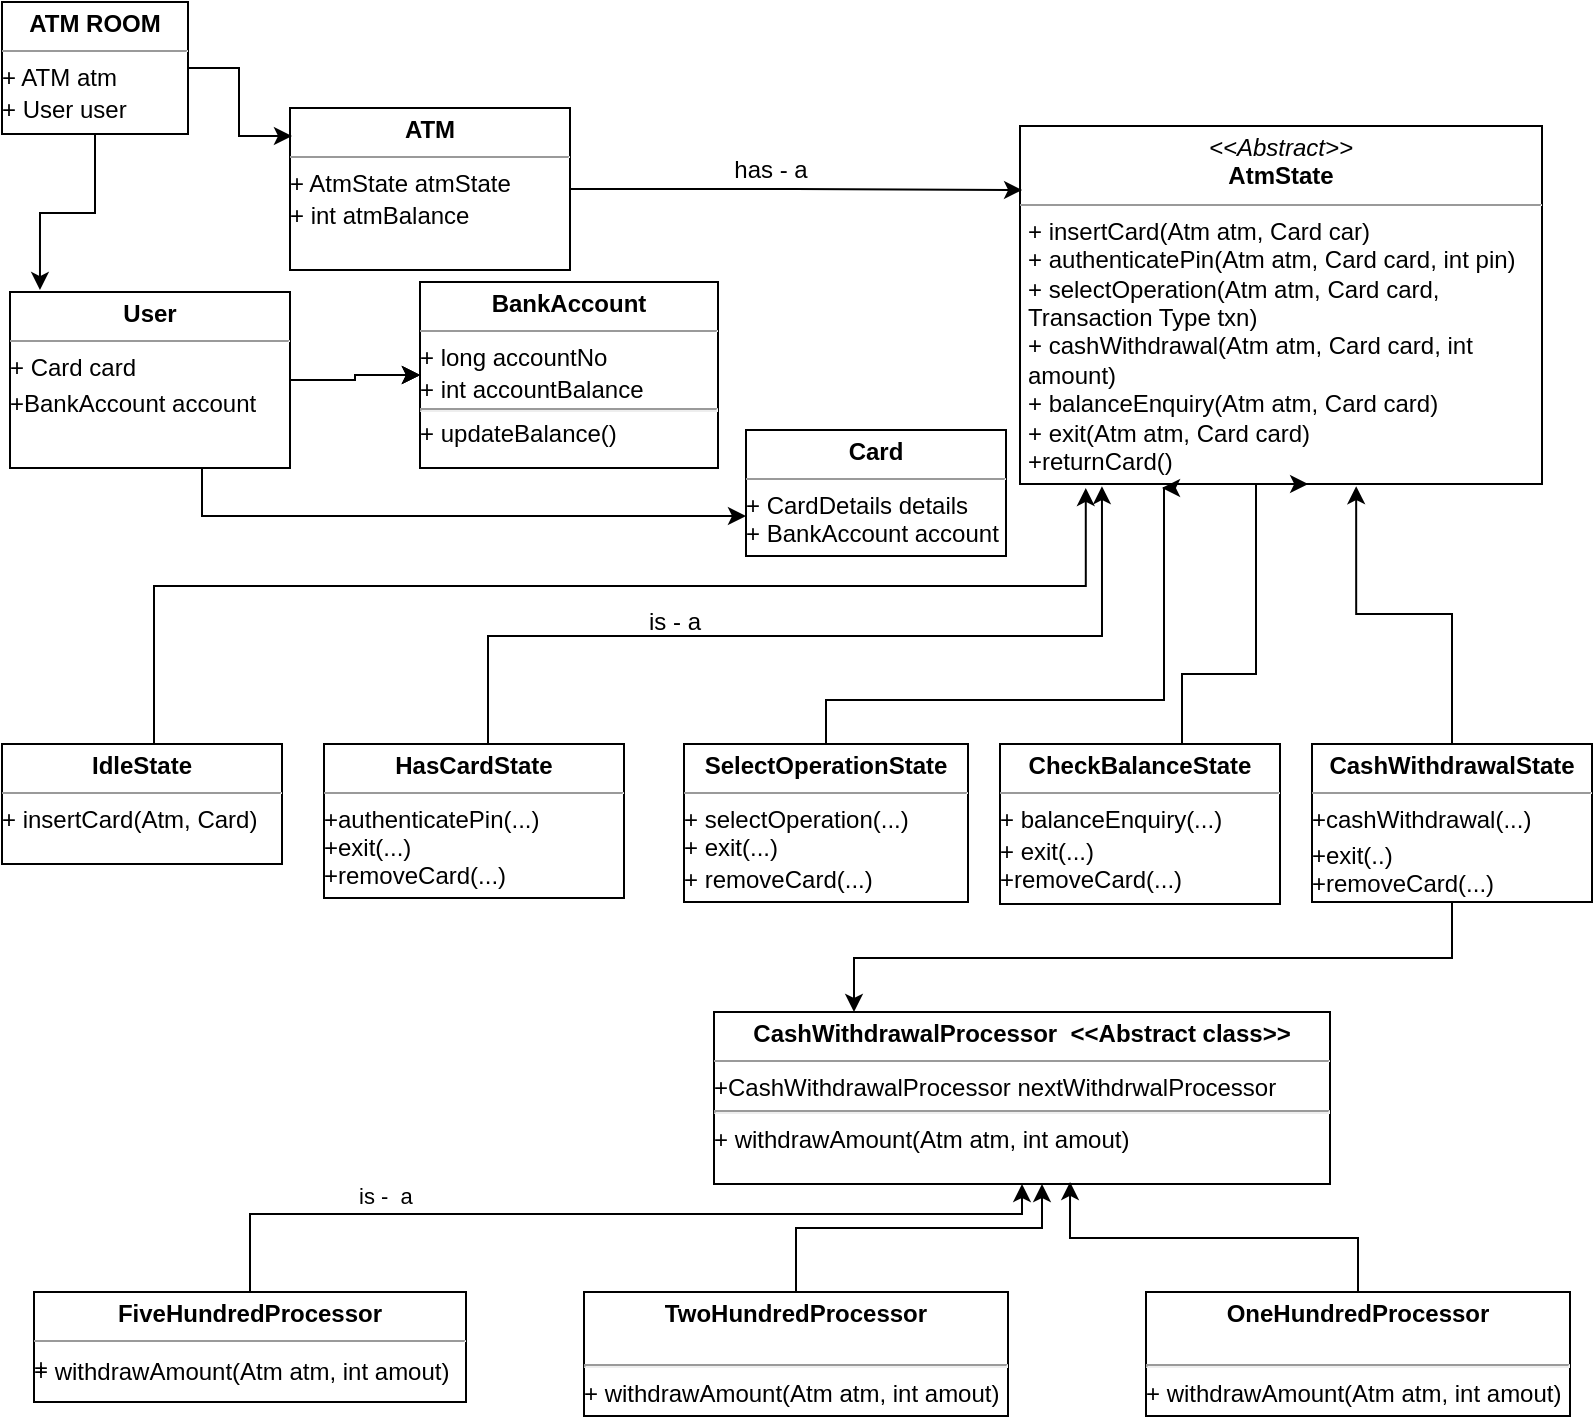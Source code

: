 <mxfile version="22.1.2" type="device">
  <diagram name="Page-1" id="qYrl6wCBt_gwKvnKPoP9">
    <mxGraphModel dx="864" dy="516" grid="0" gridSize="10" guides="1" tooltips="1" connect="1" arrows="1" fold="1" page="1" pageScale="1" pageWidth="850" pageHeight="1100" math="0" shadow="0">
      <root>
        <mxCell id="0" />
        <mxCell id="1" parent="0" />
        <mxCell id="SrF-_V-JRI1PlISVrxSo-1" value="&lt;p style=&quot;margin:0px;margin-top:4px;text-align:center;&quot;&gt;&lt;i&gt;&amp;lt;&amp;lt;Abstract&amp;gt;&amp;gt;&lt;/i&gt;&lt;br&gt;&lt;b&gt;AtmState&lt;/b&gt;&lt;/p&gt;&lt;hr size=&quot;1&quot;&gt;&lt;p style=&quot;margin:0px;margin-left:4px;&quot;&gt;+ insertCard(Atm atm, Card car)&lt;br&gt;+ authenticatePin(Atm atm, Card card, int pin)&lt;/p&gt;&lt;p style=&quot;margin:0px;margin-left:4px;&quot;&gt;+ selectOperation(Atm atm, Card card, Transaction Type txn)&lt;/p&gt;&lt;p style=&quot;margin:0px;margin-left:4px;&quot;&gt;+ cashWithdrawal(Atm atm, Card card, int amount)&lt;/p&gt;&lt;p style=&quot;margin:0px;margin-left:4px;&quot;&gt;+ balanceEnquiry(Atm atm, Card card)&lt;/p&gt;&lt;p style=&quot;margin:0px;margin-left:4px;&quot;&gt;+ exit(Atm atm, Card card)&lt;/p&gt;&lt;p style=&quot;margin:0px;margin-left:4px;&quot;&gt;+returnCard()&lt;/p&gt;" style="verticalAlign=top;align=left;overflow=fill;fontSize=12;fontFamily=Helvetica;html=1;whiteSpace=wrap;" vertex="1" parent="1">
          <mxGeometry x="537" y="114" width="261" height="179" as="geometry" />
        </mxCell>
        <mxCell id="SrF-_V-JRI1PlISVrxSo-9" value="&lt;p style=&quot;margin:0px;margin-top:4px;text-align:center;&quot;&gt;&lt;b&gt;IdleState&lt;/b&gt;&lt;/p&gt;&lt;hr size=&quot;1&quot;&gt;&lt;div style=&quot;height:2px;&quot;&gt;+ insertCard(Atm, Card)&lt;/div&gt;" style="verticalAlign=top;align=left;overflow=fill;fontSize=12;fontFamily=Helvetica;html=1;whiteSpace=wrap;" vertex="1" parent="1">
          <mxGeometry x="28" y="423" width="140" height="60" as="geometry" />
        </mxCell>
        <mxCell id="SrF-_V-JRI1PlISVrxSo-10" style="edgeStyle=orthogonalEdgeStyle;rounded=0;orthogonalLoop=1;jettySize=auto;html=1;entryX=0.126;entryY=1.011;entryDx=0;entryDy=0;entryPerimeter=0;" edge="1" parent="1" source="SrF-_V-JRI1PlISVrxSo-9" target="SrF-_V-JRI1PlISVrxSo-1">
          <mxGeometry relative="1" as="geometry">
            <Array as="points">
              <mxPoint x="104" y="344" />
              <mxPoint x="570" y="344" />
            </Array>
          </mxGeometry>
        </mxCell>
        <mxCell id="SrF-_V-JRI1PlISVrxSo-11" value="&lt;p style=&quot;margin:0px;margin-top:4px;text-align:center;&quot;&gt;&lt;b&gt;HasCardState&lt;/b&gt;&lt;/p&gt;&lt;hr size=&quot;1&quot;&gt;&lt;div style=&quot;height:2px;&quot;&gt;+authenticatePin(...)&lt;/div&gt;&lt;div style=&quot;height:2px;&quot;&gt;&lt;br&gt;&lt;/div&gt;&lt;div style=&quot;height:2px;&quot;&gt;&lt;br&gt;&lt;/div&gt;&lt;div style=&quot;height:2px;&quot;&gt;&lt;br&gt;&lt;/div&gt;&lt;div style=&quot;height:2px;&quot;&gt;&lt;br&gt;&lt;/div&gt;&lt;div style=&quot;height:2px;&quot;&gt;&lt;br&gt;&lt;/div&gt;&lt;div style=&quot;height:2px;&quot;&gt;&lt;br&gt;&lt;/div&gt;&lt;div style=&quot;height:2px;&quot;&gt;+exit(...)&lt;/div&gt;&lt;div style=&quot;height:2px;&quot;&gt;&lt;br&gt;&lt;/div&gt;&lt;div style=&quot;height:2px;&quot;&gt;&lt;br&gt;&lt;/div&gt;&lt;div style=&quot;height:2px;&quot;&gt;&lt;br&gt;&lt;/div&gt;&lt;div style=&quot;height:2px;&quot;&gt;&lt;br&gt;&lt;/div&gt;&lt;div style=&quot;height:2px;&quot;&gt;&lt;br&gt;&lt;/div&gt;&lt;div style=&quot;height:2px;&quot;&gt;&lt;br&gt;&lt;/div&gt;&lt;div style=&quot;height:2px;&quot;&gt;+removeCard(...)&lt;/div&gt;" style="verticalAlign=top;align=left;overflow=fill;fontSize=12;fontFamily=Helvetica;html=1;whiteSpace=wrap;" vertex="1" parent="1">
          <mxGeometry x="189" y="423" width="150" height="77" as="geometry" />
        </mxCell>
        <mxCell id="SrF-_V-JRI1PlISVrxSo-12" style="edgeStyle=orthogonalEdgeStyle;rounded=0;orthogonalLoop=1;jettySize=auto;html=1;entryX=0.157;entryY=1.006;entryDx=0;entryDy=0;entryPerimeter=0;" edge="1" parent="1" source="SrF-_V-JRI1PlISVrxSo-11" target="SrF-_V-JRI1PlISVrxSo-1">
          <mxGeometry relative="1" as="geometry">
            <Array as="points">
              <mxPoint x="271" y="369" />
              <mxPoint x="578" y="369" />
            </Array>
          </mxGeometry>
        </mxCell>
        <mxCell id="SrF-_V-JRI1PlISVrxSo-14" style="edgeStyle=orthogonalEdgeStyle;rounded=0;orthogonalLoop=1;jettySize=auto;html=1;" edge="1" parent="1" source="SrF-_V-JRI1PlISVrxSo-13">
          <mxGeometry relative="1" as="geometry">
            <mxPoint x="608" y="295" as="targetPoint" />
            <Array as="points">
              <mxPoint x="440" y="401" />
              <mxPoint x="609" y="401" />
            </Array>
          </mxGeometry>
        </mxCell>
        <mxCell id="SrF-_V-JRI1PlISVrxSo-13" value="&lt;p style=&quot;margin:0px;margin-top:4px;text-align:center;&quot;&gt;&lt;b&gt;SelectOperationState&lt;/b&gt;&lt;/p&gt;&lt;hr size=&quot;1&quot;&gt;&lt;div style=&quot;height:2px;&quot;&gt;+ selectOperation(...)&lt;/div&gt;&lt;div style=&quot;height:2px;&quot;&gt;&lt;br&gt;&lt;/div&gt;&lt;div style=&quot;height:2px;&quot;&gt;&lt;br&gt;&lt;/div&gt;&lt;div style=&quot;height:2px;&quot;&gt;&lt;br&gt;&lt;/div&gt;&lt;div style=&quot;height:2px;&quot;&gt;&lt;br&gt;&lt;/div&gt;&lt;div style=&quot;height:2px;&quot;&gt;&lt;br&gt;&lt;/div&gt;&lt;div style=&quot;height:2px;&quot;&gt;&lt;br&gt;&lt;/div&gt;&lt;div style=&quot;height:2px;&quot;&gt;+ exit(...)&lt;/div&gt;&lt;div style=&quot;height:2px;&quot;&gt;&lt;br&gt;&lt;/div&gt;&lt;div style=&quot;height:2px;&quot;&gt;&lt;br&gt;&lt;/div&gt;&lt;div style=&quot;height:2px;&quot;&gt;&lt;br&gt;&lt;/div&gt;&lt;div style=&quot;height:2px;&quot;&gt;&lt;br&gt;&lt;/div&gt;&lt;div style=&quot;height:2px;&quot;&gt;&lt;br&gt;&lt;/div&gt;&lt;div style=&quot;height:2px;&quot;&gt;&lt;br&gt;&lt;/div&gt;&lt;div style=&quot;height:2px;&quot;&gt;&lt;br&gt;&lt;/div&gt;&lt;div style=&quot;height:2px;&quot;&gt;+ removeCard(...)&lt;/div&gt;" style="verticalAlign=top;align=left;overflow=fill;fontSize=12;fontFamily=Helvetica;html=1;whiteSpace=wrap;" vertex="1" parent="1">
          <mxGeometry x="369" y="423" width="142" height="79" as="geometry" />
        </mxCell>
        <mxCell id="SrF-_V-JRI1PlISVrxSo-39" value="" style="edgeStyle=orthogonalEdgeStyle;rounded=0;orthogonalLoop=1;jettySize=auto;html=1;" edge="1" parent="1" source="SrF-_V-JRI1PlISVrxSo-16" target="SrF-_V-JRI1PlISVrxSo-38">
          <mxGeometry relative="1" as="geometry">
            <Array as="points">
              <mxPoint x="753" y="530" />
              <mxPoint x="454" y="530" />
            </Array>
          </mxGeometry>
        </mxCell>
        <mxCell id="SrF-_V-JRI1PlISVrxSo-16" value="&lt;p style=&quot;margin:0px;margin-top:4px;text-align:center;&quot;&gt;&lt;b&gt;CashWithdrawalState&lt;/b&gt;&lt;/p&gt;&lt;hr size=&quot;1&quot;&gt;&lt;div style=&quot;height:2px;&quot;&gt;+cashWithdrawal(...)&lt;/div&gt;&lt;div style=&quot;height:2px;&quot;&gt;&lt;br&gt;&lt;/div&gt;&lt;div style=&quot;height:2px;&quot;&gt;&lt;br&gt;&lt;/div&gt;&lt;div style=&quot;height:2px;&quot;&gt;&lt;br&gt;&lt;/div&gt;&lt;div style=&quot;height:2px;&quot;&gt;&lt;br&gt;&lt;/div&gt;&lt;div style=&quot;height:2px;&quot;&gt;&lt;br&gt;&lt;/div&gt;&lt;div style=&quot;height:2px;&quot;&gt;&lt;br&gt;&lt;/div&gt;&lt;div style=&quot;height:2px;&quot;&gt;&lt;br&gt;&lt;/div&gt;&lt;div style=&quot;height:2px;&quot;&gt;&lt;br&gt;&lt;/div&gt;&lt;div style=&quot;height:2px;&quot;&gt;+exit(..)&lt;/div&gt;&lt;div style=&quot;height:2px;&quot;&gt;&lt;br&gt;&lt;/div&gt;&lt;div style=&quot;height:2px;&quot;&gt;&lt;br&gt;&lt;/div&gt;&lt;div style=&quot;height:2px;&quot;&gt;&lt;br&gt;&lt;/div&gt;&lt;div style=&quot;height:2px;&quot;&gt;&lt;br&gt;&lt;/div&gt;&lt;div style=&quot;height:2px;&quot;&gt;&lt;br&gt;&lt;/div&gt;&lt;div style=&quot;height:2px;&quot;&gt;&lt;br&gt;&lt;/div&gt;&lt;div style=&quot;height:2px;&quot;&gt;+removeCard(...)&lt;/div&gt;" style="verticalAlign=top;align=left;overflow=fill;fontSize=12;fontFamily=Helvetica;html=1;whiteSpace=wrap;" vertex="1" parent="1">
          <mxGeometry x="683" y="423" width="140" height="79" as="geometry" />
        </mxCell>
        <mxCell id="SrF-_V-JRI1PlISVrxSo-17" style="edgeStyle=orthogonalEdgeStyle;rounded=0;orthogonalLoop=1;jettySize=auto;html=1;entryX=0.644;entryY=1.006;entryDx=0;entryDy=0;entryPerimeter=0;" edge="1" parent="1" source="SrF-_V-JRI1PlISVrxSo-16" target="SrF-_V-JRI1PlISVrxSo-1">
          <mxGeometry relative="1" as="geometry" />
        </mxCell>
        <mxCell id="SrF-_V-JRI1PlISVrxSo-19" value="&lt;p style=&quot;margin:0px;margin-top:4px;text-align:center;&quot;&gt;&lt;b&gt;CheckBalanceState&lt;/b&gt;&lt;/p&gt;&lt;hr size=&quot;1&quot;&gt;&lt;div style=&quot;height:2px;&quot;&gt;+ balanceEnquiry(...)&lt;/div&gt;&lt;div style=&quot;height:2px;&quot;&gt;&lt;br&gt;&lt;/div&gt;&lt;div style=&quot;height:2px;&quot;&gt;&lt;br&gt;&lt;/div&gt;&lt;div style=&quot;height:2px;&quot;&gt;&lt;br&gt;&lt;/div&gt;&lt;div style=&quot;height:2px;&quot;&gt;&lt;br&gt;&lt;/div&gt;&lt;div style=&quot;height:2px;&quot;&gt;&lt;br&gt;&lt;/div&gt;&lt;div style=&quot;height:2px;&quot;&gt;&lt;br&gt;&lt;/div&gt;&lt;div style=&quot;height:2px;&quot;&gt;&lt;br&gt;&lt;/div&gt;&lt;div style=&quot;height:2px;&quot;&gt;+ exit(...)&lt;/div&gt;&lt;div style=&quot;height:2px;&quot;&gt;&lt;br&gt;&lt;/div&gt;&lt;div style=&quot;height:2px;&quot;&gt;&lt;br&gt;&lt;/div&gt;&lt;div style=&quot;height:2px;&quot;&gt;&lt;br&gt;&lt;/div&gt;&lt;div style=&quot;height:2px;&quot;&gt;&lt;br&gt;&lt;/div&gt;&lt;div style=&quot;height:2px;&quot;&gt;&lt;br&gt;&lt;/div&gt;&lt;div style=&quot;height:2px;&quot;&gt;&lt;br&gt;&lt;/div&gt;&lt;div style=&quot;height:2px;&quot;&gt;+removeCard(...)&lt;/div&gt;" style="verticalAlign=top;align=left;overflow=fill;fontSize=12;fontFamily=Helvetica;html=1;whiteSpace=wrap;" vertex="1" parent="1">
          <mxGeometry x="527" y="423" width="140" height="80" as="geometry" />
        </mxCell>
        <mxCell id="SrF-_V-JRI1PlISVrxSo-20" style="edgeStyle=orthogonalEdgeStyle;rounded=0;orthogonalLoop=1;jettySize=auto;html=1;entryX=0.552;entryY=1;entryDx=0;entryDy=0;entryPerimeter=0;" edge="1" parent="1" source="SrF-_V-JRI1PlISVrxSo-19" target="SrF-_V-JRI1PlISVrxSo-1">
          <mxGeometry relative="1" as="geometry">
            <Array as="points">
              <mxPoint x="618" y="388" />
              <mxPoint x="655" y="388" />
              <mxPoint x="655" y="293" />
            </Array>
          </mxGeometry>
        </mxCell>
        <mxCell id="SrF-_V-JRI1PlISVrxSo-21" value="&lt;p style=&quot;margin:0px;margin-top:4px;text-align:center;&quot;&gt;&lt;b&gt;ATM&lt;/b&gt;&lt;/p&gt;&lt;hr size=&quot;1&quot;&gt;&lt;div style=&quot;height:2px;&quot;&gt;+ AtmState atmState&lt;/div&gt;&lt;div style=&quot;height:2px;&quot;&gt;&lt;br&gt;&lt;/div&gt;&lt;div style=&quot;height:2px;&quot;&gt;&lt;br&gt;&lt;/div&gt;&lt;div style=&quot;height:2px;&quot;&gt;&lt;br&gt;&lt;/div&gt;&lt;div style=&quot;height:2px;&quot;&gt;&lt;br&gt;&lt;/div&gt;&lt;div style=&quot;height:2px;&quot;&gt;&lt;br&gt;&lt;/div&gt;&lt;div style=&quot;height:2px;&quot;&gt;&lt;br&gt;&lt;/div&gt;&lt;div style=&quot;height:2px;&quot;&gt;&lt;br&gt;&lt;/div&gt;&lt;div style=&quot;height:2px;&quot;&gt;+ int atmBalance&lt;/div&gt;&lt;div style=&quot;height:2px;&quot;&gt;&lt;br&gt;&lt;/div&gt;&lt;div style=&quot;height:2px;&quot;&gt;&lt;br&gt;&lt;/div&gt;&lt;div style=&quot;height:2px;&quot;&gt;&lt;br&gt;&lt;/div&gt;&lt;div style=&quot;height:2px;&quot;&gt;&lt;br&gt;&lt;/div&gt;&lt;div style=&quot;height:2px;&quot;&gt;&lt;br&gt;&lt;/div&gt;&lt;div style=&quot;height:2px;&quot;&gt;&lt;br&gt;&lt;/div&gt;" style="verticalAlign=top;align=left;overflow=fill;fontSize=12;fontFamily=Helvetica;html=1;whiteSpace=wrap;" vertex="1" parent="1">
          <mxGeometry x="172" y="105" width="140" height="81" as="geometry" />
        </mxCell>
        <mxCell id="SrF-_V-JRI1PlISVrxSo-22" style="edgeStyle=orthogonalEdgeStyle;rounded=0;orthogonalLoop=1;jettySize=auto;html=1;entryX=0.004;entryY=0.179;entryDx=0;entryDy=0;entryPerimeter=0;" edge="1" parent="1" source="SrF-_V-JRI1PlISVrxSo-21" target="SrF-_V-JRI1PlISVrxSo-1">
          <mxGeometry relative="1" as="geometry" />
        </mxCell>
        <mxCell id="SrF-_V-JRI1PlISVrxSo-23" value="has - a" style="text;html=1;align=center;verticalAlign=middle;resizable=0;points=[];autosize=1;strokeColor=none;fillColor=none;" vertex="1" parent="1">
          <mxGeometry x="384" y="123" width="55" height="26" as="geometry" />
        </mxCell>
        <mxCell id="SrF-_V-JRI1PlISVrxSo-24" value="is - a" style="text;html=1;align=center;verticalAlign=middle;resizable=0;points=[];autosize=1;strokeColor=none;fillColor=none;" vertex="1" parent="1">
          <mxGeometry x="342" y="349" width="44" height="26" as="geometry" />
        </mxCell>
        <mxCell id="SrF-_V-JRI1PlISVrxSo-27" value="" style="edgeStyle=orthogonalEdgeStyle;rounded=0;orthogonalLoop=1;jettySize=auto;html=1;" edge="1" parent="1" source="SrF-_V-JRI1PlISVrxSo-25" target="SrF-_V-JRI1PlISVrxSo-26">
          <mxGeometry relative="1" as="geometry" />
        </mxCell>
        <mxCell id="SrF-_V-JRI1PlISVrxSo-29" value="" style="edgeStyle=orthogonalEdgeStyle;rounded=0;orthogonalLoop=1;jettySize=auto;html=1;" edge="1" parent="1" source="SrF-_V-JRI1PlISVrxSo-25" target="SrF-_V-JRI1PlISVrxSo-26">
          <mxGeometry relative="1" as="geometry" />
        </mxCell>
        <mxCell id="SrF-_V-JRI1PlISVrxSo-30" value="" style="edgeStyle=orthogonalEdgeStyle;rounded=0;orthogonalLoop=1;jettySize=auto;html=1;" edge="1" parent="1" source="SrF-_V-JRI1PlISVrxSo-25" target="SrF-_V-JRI1PlISVrxSo-26">
          <mxGeometry relative="1" as="geometry" />
        </mxCell>
        <mxCell id="SrF-_V-JRI1PlISVrxSo-34" value="" style="edgeStyle=orthogonalEdgeStyle;rounded=0;orthogonalLoop=1;jettySize=auto;html=1;" edge="1" parent="1" source="SrF-_V-JRI1PlISVrxSo-25" target="SrF-_V-JRI1PlISVrxSo-33">
          <mxGeometry relative="1" as="geometry">
            <Array as="points">
              <mxPoint x="128" y="309" />
            </Array>
          </mxGeometry>
        </mxCell>
        <mxCell id="SrF-_V-JRI1PlISVrxSo-25" value="&lt;p style=&quot;margin:0px;margin-top:4px;text-align:center;&quot;&gt;&lt;b&gt;User&lt;/b&gt;&lt;/p&gt;&lt;hr size=&quot;1&quot;&gt;&lt;div style=&quot;height:2px;&quot;&gt;+ Card card&lt;/div&gt;&lt;div style=&quot;height:2px;&quot;&gt;&lt;br&gt;&lt;/div&gt;&lt;div style=&quot;height:2px;&quot;&gt;&lt;br&gt;&lt;/div&gt;&lt;div style=&quot;height:2px;&quot;&gt;&lt;br&gt;&lt;/div&gt;&lt;div style=&quot;height:2px;&quot;&gt;&lt;br&gt;&lt;/div&gt;&lt;div style=&quot;height:2px;&quot;&gt;&lt;br&gt;&lt;/div&gt;&lt;div style=&quot;height:2px;&quot;&gt;&lt;br&gt;&lt;/div&gt;&lt;div style=&quot;height:2px;&quot;&gt;&lt;br&gt;&lt;/div&gt;&lt;div style=&quot;height:2px;&quot;&gt;&lt;br&gt;&lt;/div&gt;&lt;div style=&quot;height:2px;&quot;&gt;+BankAccount account&lt;/div&gt;" style="verticalAlign=top;align=left;overflow=fill;fontSize=12;fontFamily=Helvetica;html=1;whiteSpace=wrap;" vertex="1" parent="1">
          <mxGeometry x="32" y="197" width="140" height="88" as="geometry" />
        </mxCell>
        <mxCell id="SrF-_V-JRI1PlISVrxSo-26" value="&lt;p style=&quot;margin:0px;margin-top:4px;text-align:center;&quot;&gt;&lt;b&gt;BankAccount&lt;/b&gt;&lt;/p&gt;&lt;hr size=&quot;1&quot;&gt;&lt;div style=&quot;height:2px;&quot;&gt;+ long accountNo&lt;/div&gt;&lt;div style=&quot;height:2px;&quot;&gt;&lt;br&gt;&lt;/div&gt;&lt;div style=&quot;height:2px;&quot;&gt;&lt;br&gt;&lt;/div&gt;&lt;div style=&quot;height:2px;&quot;&gt;&lt;br&gt;&lt;/div&gt;&lt;div style=&quot;height:2px;&quot;&gt;&lt;br&gt;&lt;/div&gt;&lt;div style=&quot;height:2px;&quot;&gt;&lt;br&gt;&lt;/div&gt;&lt;div style=&quot;height:2px;&quot;&gt;&lt;br&gt;&lt;/div&gt;&lt;div style=&quot;height:2px;&quot;&gt;&lt;br&gt;&lt;/div&gt;&lt;div style=&quot;height:2px;&quot;&gt;+ int accountBalance&lt;/div&gt;&lt;div style=&quot;height:2px;&quot;&gt;&lt;br&gt;&lt;/div&gt;&lt;div style=&quot;height:2px;&quot;&gt;&lt;br&gt;&lt;/div&gt;&lt;div style=&quot;height:2px;&quot;&gt;&lt;br&gt;&lt;/div&gt;&lt;div style=&quot;height:2px;&quot;&gt;&lt;br&gt;&lt;/div&gt;&lt;div style=&quot;height:2px;&quot;&gt;&lt;hr&gt;&lt;/div&gt;&lt;div style=&quot;height:2px;&quot;&gt;&lt;br&gt;&lt;/div&gt;&lt;div style=&quot;height:2px;&quot;&gt;&lt;br&gt;&lt;/div&gt;&lt;div style=&quot;height:2px;&quot;&gt;+ updateBalance()&lt;/div&gt;" style="verticalAlign=top;align=left;overflow=fill;fontSize=12;fontFamily=Helvetica;html=1;whiteSpace=wrap;" vertex="1" parent="1">
          <mxGeometry x="237" y="192" width="149" height="93" as="geometry" />
        </mxCell>
        <mxCell id="SrF-_V-JRI1PlISVrxSo-33" value="&lt;p style=&quot;margin:0px;margin-top:4px;text-align:center;&quot;&gt;&lt;b&gt;Card&lt;/b&gt;&lt;/p&gt;&lt;hr size=&quot;1&quot;&gt;&lt;div style=&quot;height:2px;&quot;&gt;+ CardDetails details&lt;/div&gt;&lt;div style=&quot;height:2px;&quot;&gt;&lt;br&gt;&lt;/div&gt;&lt;div style=&quot;height:2px;&quot;&gt;&lt;br&gt;&lt;/div&gt;&lt;div style=&quot;height:2px;&quot;&gt;&lt;br&gt;&lt;/div&gt;&lt;div style=&quot;height:2px;&quot;&gt;&lt;br&gt;&lt;/div&gt;&lt;div style=&quot;height:2px;&quot;&gt;&lt;br&gt;&lt;/div&gt;&lt;div style=&quot;height:2px;&quot;&gt;&lt;br&gt;&lt;/div&gt;&lt;div style=&quot;height:2px;&quot;&gt;+ BankAccount account&lt;/div&gt;&lt;div style=&quot;height:2px;&quot;&gt;&lt;br&gt;&lt;/div&gt;&lt;div style=&quot;height:2px;&quot;&gt;&lt;br&gt;&lt;/div&gt;&lt;div style=&quot;height:2px;&quot;&gt;&lt;br&gt;&lt;/div&gt;&lt;div style=&quot;height:2px;&quot;&gt;&lt;br&gt;&lt;/div&gt;" style="verticalAlign=top;align=left;overflow=fill;fontSize=12;fontFamily=Helvetica;html=1;whiteSpace=wrap;" vertex="1" parent="1">
          <mxGeometry x="400" y="266" width="130" height="63" as="geometry" />
        </mxCell>
        <mxCell id="SrF-_V-JRI1PlISVrxSo-35" value="&lt;p style=&quot;margin:0px;margin-top:4px;text-align:center;&quot;&gt;&lt;b&gt;ATM ROOM&lt;/b&gt;&lt;/p&gt;&lt;hr size=&quot;1&quot;&gt;&lt;div style=&quot;height:2px;&quot;&gt;+ ATM atm&lt;/div&gt;&lt;div style=&quot;height:2px;&quot;&gt;&lt;br&gt;&lt;/div&gt;&lt;div style=&quot;height:2px;&quot;&gt;&lt;br&gt;&lt;/div&gt;&lt;div style=&quot;height:2px;&quot;&gt;&lt;br&gt;&lt;/div&gt;&lt;div style=&quot;height:2px;&quot;&gt;&lt;br&gt;&lt;/div&gt;&lt;div style=&quot;height:2px;&quot;&gt;&lt;br&gt;&lt;/div&gt;&lt;div style=&quot;height:2px;&quot;&gt;&lt;br&gt;&lt;/div&gt;&lt;div style=&quot;height:2px;&quot;&gt;&lt;br&gt;&lt;/div&gt;&lt;div style=&quot;height:2px;&quot;&gt;+ User user&lt;/div&gt;" style="verticalAlign=top;align=left;overflow=fill;fontSize=12;fontFamily=Helvetica;html=1;whiteSpace=wrap;" vertex="1" parent="1">
          <mxGeometry x="28" y="52" width="93" height="66" as="geometry" />
        </mxCell>
        <mxCell id="SrF-_V-JRI1PlISVrxSo-36" style="edgeStyle=orthogonalEdgeStyle;rounded=0;orthogonalLoop=1;jettySize=auto;html=1;entryX=0.007;entryY=0.173;entryDx=0;entryDy=0;entryPerimeter=0;" edge="1" parent="1" source="SrF-_V-JRI1PlISVrxSo-35" target="SrF-_V-JRI1PlISVrxSo-21">
          <mxGeometry relative="1" as="geometry" />
        </mxCell>
        <mxCell id="SrF-_V-JRI1PlISVrxSo-37" style="edgeStyle=orthogonalEdgeStyle;rounded=0;orthogonalLoop=1;jettySize=auto;html=1;entryX=0.107;entryY=-0.011;entryDx=0;entryDy=0;entryPerimeter=0;" edge="1" parent="1" source="SrF-_V-JRI1PlISVrxSo-35" target="SrF-_V-JRI1PlISVrxSo-25">
          <mxGeometry relative="1" as="geometry" />
        </mxCell>
        <mxCell id="SrF-_V-JRI1PlISVrxSo-41" value="" style="edgeStyle=orthogonalEdgeStyle;rounded=0;orthogonalLoop=1;jettySize=auto;html=1;" edge="1" parent="1" source="SrF-_V-JRI1PlISVrxSo-40" target="SrF-_V-JRI1PlISVrxSo-38">
          <mxGeometry relative="1" as="geometry">
            <Array as="points">
              <mxPoint x="152" y="658" />
              <mxPoint x="538" y="658" />
            </Array>
          </mxGeometry>
        </mxCell>
        <mxCell id="SrF-_V-JRI1PlISVrxSo-47" value="is -&amp;nbsp; a&amp;nbsp;" style="edgeLabel;html=1;align=center;verticalAlign=middle;resizable=0;points=[];" vertex="1" connectable="0" parent="SrF-_V-JRI1PlISVrxSo-41">
          <mxGeometry x="-0.509" y="4" relative="1" as="geometry">
            <mxPoint y="-5" as="offset" />
          </mxGeometry>
        </mxCell>
        <mxCell id="SrF-_V-JRI1PlISVrxSo-43" value="" style="edgeStyle=orthogonalEdgeStyle;rounded=0;orthogonalLoop=1;jettySize=auto;html=1;" edge="1" parent="1" source="SrF-_V-JRI1PlISVrxSo-42" target="SrF-_V-JRI1PlISVrxSo-38">
          <mxGeometry relative="1" as="geometry">
            <Array as="points">
              <mxPoint x="425" y="665" />
              <mxPoint x="548" y="665" />
            </Array>
          </mxGeometry>
        </mxCell>
        <mxCell id="SrF-_V-JRI1PlISVrxSo-38" value="&lt;p style=&quot;margin:0px;margin-top:4px;text-align:center;&quot;&gt;&lt;b&gt;CashWithdrawalProcessor&amp;nbsp; &amp;lt;&amp;lt;Abstract class&amp;gt;&amp;gt;&lt;/b&gt;&lt;/p&gt;&lt;hr size=&quot;1&quot;&gt;&lt;div style=&quot;height:2px;&quot;&gt;+CashWithdrawalProcessor nextWithdrwalProcessor&lt;/div&gt;&lt;div style=&quot;height:2px;&quot;&gt;&lt;br&gt;&lt;/div&gt;&lt;div style=&quot;height:2px;&quot;&gt;&lt;br&gt;&lt;/div&gt;&lt;div style=&quot;height:2px;&quot;&gt;&lt;br&gt;&lt;/div&gt;&lt;div style=&quot;height:2px;&quot;&gt;&lt;br&gt;&lt;/div&gt;&lt;div style=&quot;height:2px;&quot;&gt;&lt;br&gt;&lt;/div&gt;&lt;div style=&quot;height:2px;&quot;&gt;&lt;hr&gt;+ withdrawAmount(Atm atm, int amout)&lt;/div&gt;&lt;div style=&quot;height:2px;&quot;&gt;&lt;br&gt;&lt;/div&gt;&lt;div style=&quot;height:2px;&quot;&gt;&lt;br&gt;&lt;/div&gt;&lt;div style=&quot;height:2px;&quot;&gt;&lt;br&gt;&lt;/div&gt;&lt;div style=&quot;height:2px;&quot;&gt;&lt;br&gt;&lt;/div&gt;" style="verticalAlign=top;align=left;overflow=fill;fontSize=12;fontFamily=Helvetica;html=1;whiteSpace=wrap;" vertex="1" parent="1">
          <mxGeometry x="384" y="557" width="308" height="86" as="geometry" />
        </mxCell>
        <mxCell id="SrF-_V-JRI1PlISVrxSo-40" value="&lt;p style=&quot;margin:0px;margin-top:4px;text-align:center;&quot;&gt;&lt;b&gt;FiveHundredProcessor&lt;/b&gt;&lt;/p&gt;&lt;hr size=&quot;1&quot;&gt;&lt;div style=&quot;height:2px;&quot;&gt;+&lt;/div&gt;+ withdrawAmount(Atm atm, int amout)&lt;div style=&quot;height:2px;&quot;&gt;&lt;br&gt;&lt;/div&gt;&lt;div style=&quot;height:2px;&quot;&gt;&lt;br&gt;&lt;/div&gt;&lt;div style=&quot;height:2px;&quot;&gt;&lt;br&gt;&lt;/div&gt;&lt;div style=&quot;height:2px;&quot;&gt;&lt;br&gt;&lt;/div&gt;&lt;div style=&quot;height:2px;&quot;&gt;&lt;br&gt;&lt;/div&gt;&lt;div style=&quot;height:2px;&quot;&gt;&lt;br&gt;&lt;/div&gt;&lt;div style=&quot;height:2px;&quot;&gt;&lt;br&gt;&lt;/div&gt;&lt;div style=&quot;height:2px;&quot;&gt;&lt;br&gt;&lt;/div&gt;&lt;div style=&quot;height:2px;&quot;&gt;&lt;br&gt;&lt;/div&gt;" style="verticalAlign=top;align=left;overflow=fill;fontSize=12;fontFamily=Helvetica;html=1;whiteSpace=wrap;" vertex="1" parent="1">
          <mxGeometry x="44" y="697" width="216" height="55" as="geometry" />
        </mxCell>
        <mxCell id="SrF-_V-JRI1PlISVrxSo-42" value="&lt;p style=&quot;margin:0px;margin-top:4px;text-align:center;&quot;&gt;&lt;b&gt;TwoHundredProcessor&lt;/b&gt;&lt;/p&gt;&lt;div style=&quot;height:2px;&quot;&gt;&lt;br&gt;&lt;/div&gt;&lt;div style=&quot;height:2px;&quot;&gt;&lt;br&gt;&lt;/div&gt;&lt;div style=&quot;height:2px;&quot;&gt;&lt;br&gt;&lt;/div&gt;&lt;div style=&quot;height:2px;&quot;&gt;&lt;br&gt;&lt;/div&gt;&lt;div style=&quot;height:2px;&quot;&gt;&lt;br&gt;&lt;/div&gt;&lt;div style=&quot;height:2px;&quot;&gt;&lt;br&gt;&lt;/div&gt;&lt;div style=&quot;height:2px;&quot;&gt;&lt;hr&gt;+ withdrawAmount(Atm atm, int amout)&lt;/div&gt;&lt;div style=&quot;height:2px;&quot;&gt;&lt;br&gt;&lt;/div&gt;&lt;div style=&quot;height:2px;&quot;&gt;&lt;br&gt;&lt;/div&gt;&lt;div style=&quot;height:2px;&quot;&gt;&lt;br&gt;&lt;/div&gt;&lt;div style=&quot;height:2px;&quot;&gt;&lt;br&gt;&lt;/div&gt;" style="verticalAlign=top;align=left;overflow=fill;fontSize=12;fontFamily=Helvetica;html=1;whiteSpace=wrap;" vertex="1" parent="1">
          <mxGeometry x="319" y="697" width="212" height="62" as="geometry" />
        </mxCell>
        <mxCell id="SrF-_V-JRI1PlISVrxSo-44" value="&lt;p style=&quot;margin:0px;margin-top:4px;text-align:center;&quot;&gt;&lt;b&gt;OneHundredProcessor&lt;/b&gt;&lt;/p&gt;&lt;div style=&quot;height:2px;&quot;&gt;&lt;br&gt;&lt;/div&gt;&lt;div style=&quot;height:2px;&quot;&gt;&lt;br&gt;&lt;/div&gt;&lt;div style=&quot;height:2px;&quot;&gt;&lt;br&gt;&lt;/div&gt;&lt;div style=&quot;height:2px;&quot;&gt;&lt;br&gt;&lt;/div&gt;&lt;div style=&quot;height:2px;&quot;&gt;&lt;br&gt;&lt;/div&gt;&lt;div style=&quot;height:2px;&quot;&gt;&lt;br&gt;&lt;/div&gt;&lt;div style=&quot;height:2px;&quot;&gt;&lt;hr&gt;+ withdrawAmount(Atm atm, int amout)&lt;/div&gt;&lt;div style=&quot;height:2px;&quot;&gt;&lt;br&gt;&lt;/div&gt;&lt;div style=&quot;height:2px;&quot;&gt;&lt;br&gt;&lt;/div&gt;&lt;div style=&quot;height:2px;&quot;&gt;&lt;br&gt;&lt;/div&gt;&lt;div style=&quot;height:2px;&quot;&gt;&lt;br&gt;&lt;/div&gt;" style="verticalAlign=top;align=left;overflow=fill;fontSize=12;fontFamily=Helvetica;html=1;whiteSpace=wrap;" vertex="1" parent="1">
          <mxGeometry x="600" y="697" width="212" height="62" as="geometry" />
        </mxCell>
        <mxCell id="SrF-_V-JRI1PlISVrxSo-46" style="edgeStyle=orthogonalEdgeStyle;rounded=0;orthogonalLoop=1;jettySize=auto;html=1;entryX=0.578;entryY=0.988;entryDx=0;entryDy=0;entryPerimeter=0;" edge="1" parent="1" source="SrF-_V-JRI1PlISVrxSo-44" target="SrF-_V-JRI1PlISVrxSo-38">
          <mxGeometry relative="1" as="geometry" />
        </mxCell>
      </root>
    </mxGraphModel>
  </diagram>
</mxfile>
